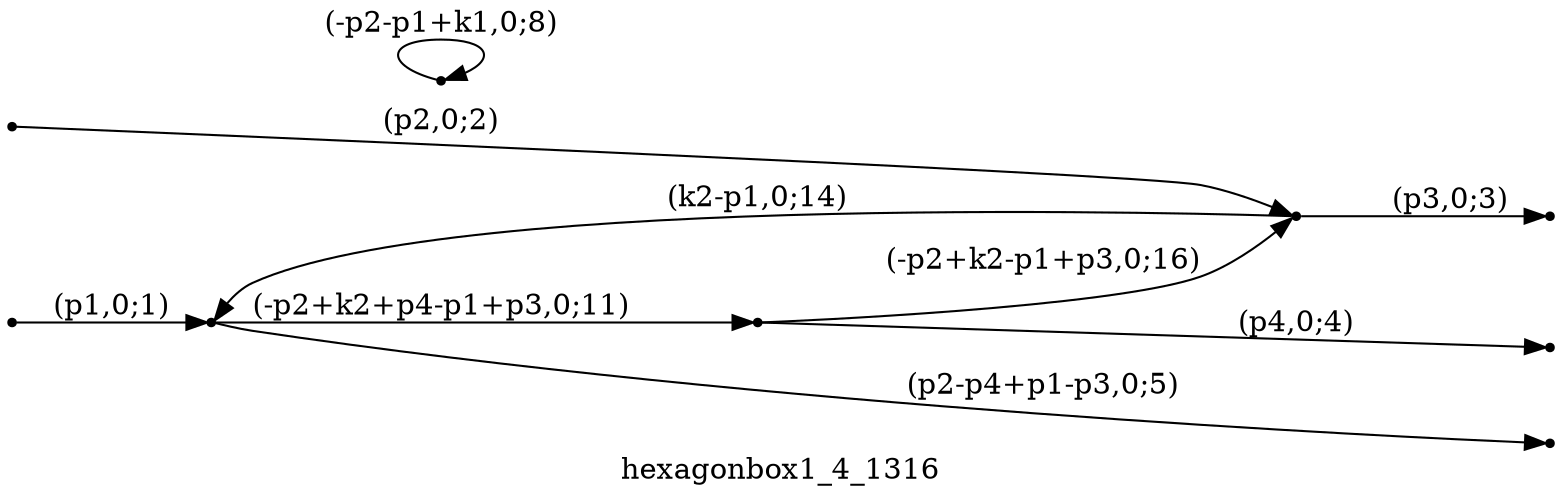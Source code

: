 digraph hexagonbox1_4_1316 {
  label="hexagonbox1_4_1316";
  rankdir="LR";
  subgraph edges {
    -1 -> 2 [label="(p1,0;1)"];
    -2 -> 3 [label="(p2,0;2)"];
    3 -> -3 [label="(p3,0;3)"];
    1 -> -4 [label="(p4,0;4)"];
    2 -> -5 [label="(p2-p4+p1-p3,0;5)"];
    4 -> 4 [label="(-p2-p1+k1,0;8)"];
    2 -> 1 [label="(-p2+k2+p4-p1+p3,0;11)"];
    3 -> 2 [label="(k2-p1,0;14)"];
    1 -> 3 [label="(-p2+k2-p1+p3,0;16)"];
  }
  subgraph incoming { rank="source"; -1; -2; }
  subgraph outgoing { rank="sink"; -3; -4; -5; }
-5 [shape=point];
-4 [shape=point];
-3 [shape=point];
-2 [shape=point];
-1 [shape=point];
1 [shape=point];
2 [shape=point];
3 [shape=point];
4 [shape=point];
}

